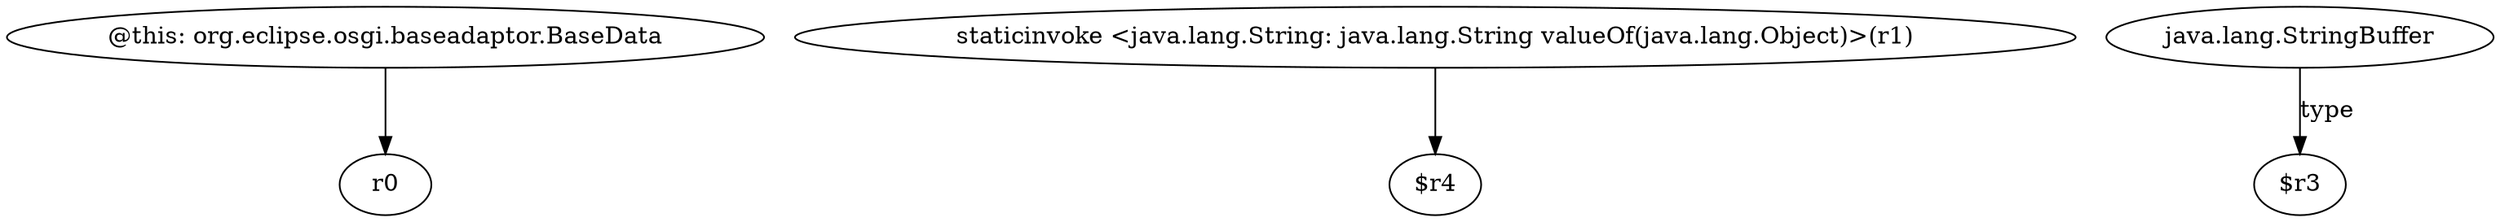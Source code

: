 digraph g {
0[label="@this: org.eclipse.osgi.baseadaptor.BaseData"]
1[label="r0"]
0->1[label=""]
2[label="staticinvoke <java.lang.String: java.lang.String valueOf(java.lang.Object)>(r1)"]
3[label="$r4"]
2->3[label=""]
4[label="java.lang.StringBuffer"]
5[label="$r3"]
4->5[label="type"]
}